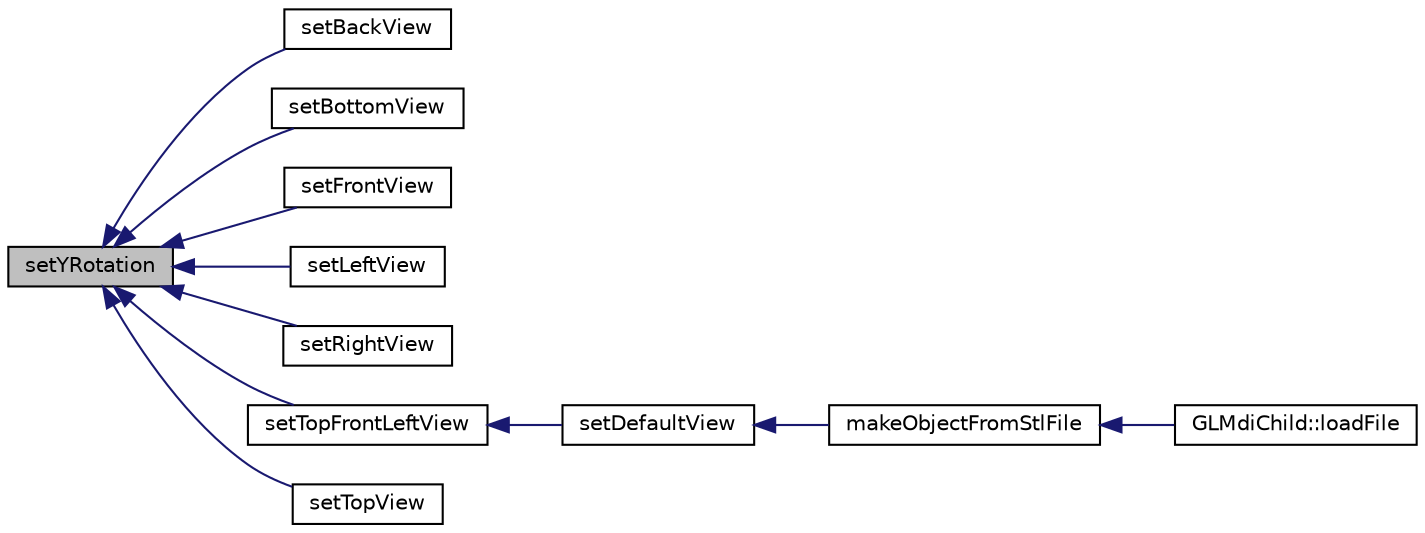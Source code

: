digraph "setYRotation"
{
  edge [fontname="Helvetica",fontsize="10",labelfontname="Helvetica",labelfontsize="10"];
  node [fontname="Helvetica",fontsize="10",shape=record];
  rankdir="LR";
  Node1 [label="setYRotation",height=0.2,width=0.4,color="black", fillcolor="grey75", style="filled" fontcolor="black"];
  Node1 -> Node2 [dir="back",color="midnightblue",fontsize="10",style="solid",fontname="Helvetica"];
  Node2 [label="setBackView",height=0.2,width=0.4,color="black", fillcolor="white", style="filled",URL="$class_g_l_widget.html#a69d8f380404e617d9fa51e3f110dd59f"];
  Node1 -> Node3 [dir="back",color="midnightblue",fontsize="10",style="solid",fontname="Helvetica"];
  Node3 [label="setBottomView",height=0.2,width=0.4,color="black", fillcolor="white", style="filled",URL="$class_g_l_widget.html#a3effc85dc5ab0cdbaf8838e4d21268de"];
  Node1 -> Node4 [dir="back",color="midnightblue",fontsize="10",style="solid",fontname="Helvetica"];
  Node4 [label="setFrontView",height=0.2,width=0.4,color="black", fillcolor="white", style="filled",URL="$class_g_l_widget.html#a074f5575f7dc0697faadd2a4b8b73e3d"];
  Node1 -> Node5 [dir="back",color="midnightblue",fontsize="10",style="solid",fontname="Helvetica"];
  Node5 [label="setLeftView",height=0.2,width=0.4,color="black", fillcolor="white", style="filled",URL="$class_g_l_widget.html#a825fc77336c2be4738c423f54441d5bb"];
  Node1 -> Node6 [dir="back",color="midnightblue",fontsize="10",style="solid",fontname="Helvetica"];
  Node6 [label="setRightView",height=0.2,width=0.4,color="black", fillcolor="white", style="filled",URL="$class_g_l_widget.html#a56b702b3774bf2ff4ed1dc70323df979"];
  Node1 -> Node7 [dir="back",color="midnightblue",fontsize="10",style="solid",fontname="Helvetica"];
  Node7 [label="setTopFrontLeftView",height=0.2,width=0.4,color="black", fillcolor="white", style="filled",URL="$class_g_l_widget.html#a89e09d2f1c3732f3bf3dc36334382571"];
  Node7 -> Node8 [dir="back",color="midnightblue",fontsize="10",style="solid",fontname="Helvetica"];
  Node8 [label="setDefaultView",height=0.2,width=0.4,color="black", fillcolor="white", style="filled",URL="$class_g_l_widget.html#abd60ba909739823d11b4da402063b6e5"];
  Node8 -> Node9 [dir="back",color="midnightblue",fontsize="10",style="solid",fontname="Helvetica"];
  Node9 [label="makeObjectFromStlFile",height=0.2,width=0.4,color="black", fillcolor="white", style="filled",URL="$class_g_l_widget.html#a5e1bfb876897fd4ccd4f66da72c6f04f"];
  Node9 -> Node10 [dir="back",color="midnightblue",fontsize="10",style="solid",fontname="Helvetica"];
  Node10 [label="GLMdiChild::loadFile",height=0.2,width=0.4,color="black", fillcolor="white", style="filled",URL="$class_g_l_mdi_child.html#a8437f8fd71bcf6da5de2a49cbd0b105b"];
  Node1 -> Node11 [dir="back",color="midnightblue",fontsize="10",style="solid",fontname="Helvetica"];
  Node11 [label="setTopView",height=0.2,width=0.4,color="black", fillcolor="white", style="filled",URL="$class_g_l_widget.html#a662faca8bd38f091c5b13f57abf0d243"];
}
